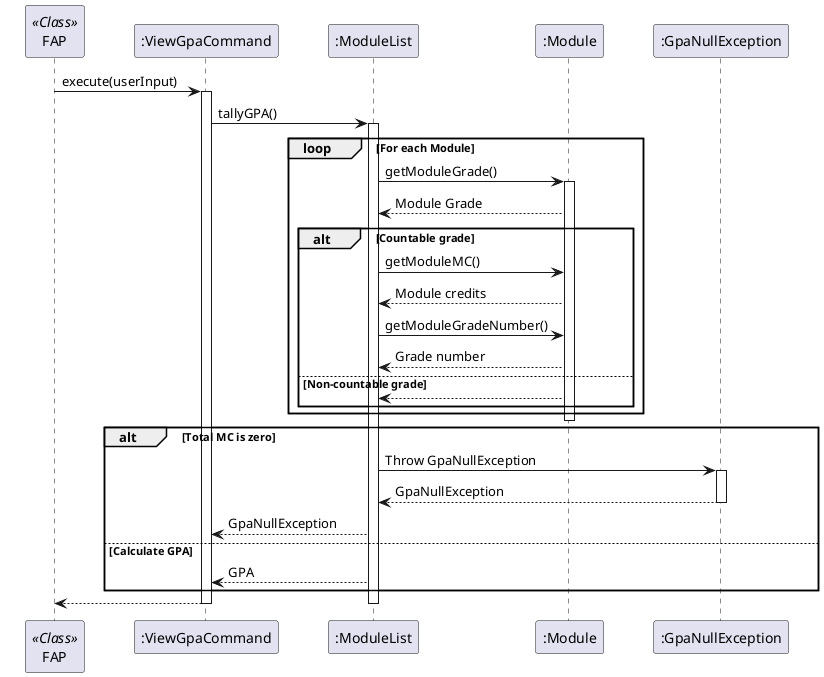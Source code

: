 @startuml
skinparam participantPadding 20

participant FAP as User <<Class>>
participant ViewGpaCommand as ":ViewGpaCommand"
participant ModuleList as ":ModuleList"
participant Module as ":Module"
participant GpaNullException as ":GpaNullException"

User -> ViewGpaCommand: execute(userInput)
activate ViewGpaCommand

ViewGpaCommand -> ModuleList: tallyGPA()
activate ModuleList

Loop For each Module
    ModuleList -> Module: getModuleGrade()
    activate Module
    Module --> ModuleList: Module Grade
    alt Countable grade
        ModuleList -> Module: getModuleMC()
        Module --> ModuleList: Module credits
        ModuleList -> Module: getModuleGradeNumber()
        Module --> ModuleList: Grade number
    else Non-countable grade
        Module --> ModuleList
    end
end
    deactivate Module
    alt Total MC is zero
        ModuleList -> GpaNullException: Throw GpaNullException
        activate GpaNullException
        GpaNullException --> ModuleList: GpaNullException
        deactivate GpaNullException
        ModuleList --> ViewGpaCommand: GpaNullException
    else Calculate GPA
        ModuleList --> ViewGpaCommand: GPA
    end

ViewGpaCommand --> User

deactivate ViewGpaCommand
deactivate ModuleList
@enduml
